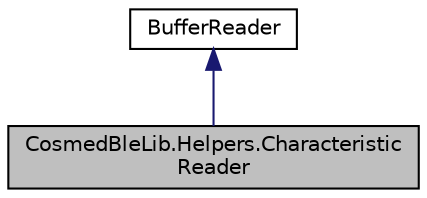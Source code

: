 digraph "CosmedBleLib.Helpers.CharacteristicReader"
{
 // LATEX_PDF_SIZE
  edge [fontname="Helvetica",fontsize="10",labelfontname="Helvetica",labelfontsize="10"];
  node [fontname="Helvetica",fontsize="10",shape=record];
  Node1 [label="CosmedBleLib.Helpers.Characteristic\lReader",height=0.2,width=0.4,color="black", fillcolor="grey75", style="filled", fontcolor="black",tooltip="Data Buffer Reader for the Characteristic format"];
  Node2 -> Node1 [dir="back",color="midnightblue",fontsize="10",style="solid",fontname="Helvetica"];
  Node2 [label="BufferReader",height=0.2,width=0.4,color="black", fillcolor="white", style="filled",URL="$class_cosmed_ble_lib_1_1_helpers_1_1_buffer_reader.html",tooltip="The base to build buffer readers specific to a data format"];
}
